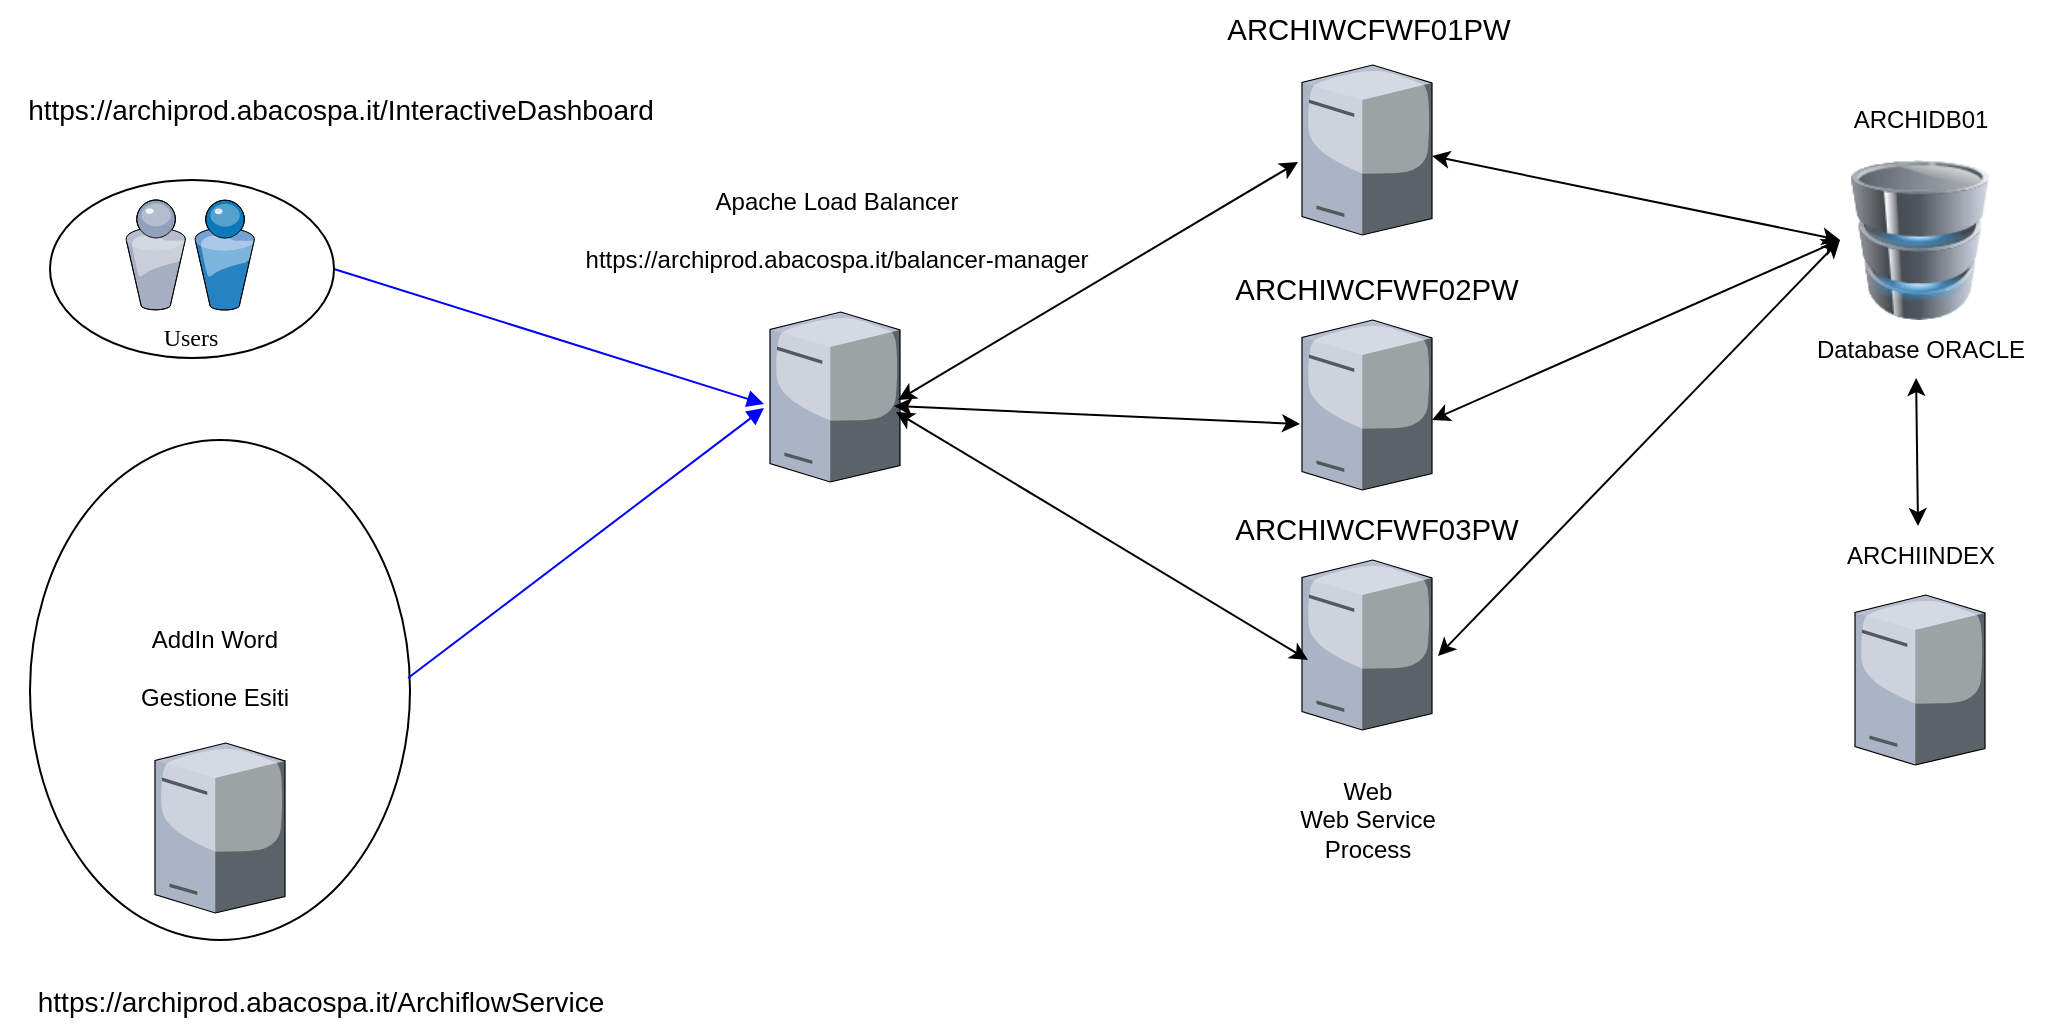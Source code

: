 <mxfile version="24.0.7" type="github">
  <diagram name="Page-1" id="822b0af5-4adb-64df-f703-e8dfc1f81529">
    <mxGraphModel dx="1434" dy="746" grid="1" gridSize="10" guides="1" tooltips="1" connect="1" arrows="1" fold="1" page="1" pageScale="1" pageWidth="1100" pageHeight="850" background="none" math="0" shadow="0">
      <root>
        <mxCell id="0" />
        <mxCell id="1" parent="0" />
        <mxCell id="7d933b09d9755ecc-39" style="edgeStyle=none;rounded=0;html=1;exitX=1;exitY=0.5;labelBackgroundColor=none;startFill=0;endArrow=block;endFill=1;strokeColor=#0000FF;strokeWidth=1;fontFamily=Verdana;fontSize=12;entryX=-0.046;entryY=0.541;entryDx=0;entryDy=0;entryPerimeter=0;" parent="1" source="7d933b09d9755ecc-32" target="Gc3_FamApXj_eERZc7SU-3" edge="1">
          <mxGeometry relative="1" as="geometry" />
        </mxCell>
        <mxCell id="Gc3_FamApXj_eERZc7SU-1" value="" style="verticalLabelPosition=bottom;aspect=fixed;html=1;verticalAlign=top;strokeColor=none;shape=mxgraph.citrix.tower_server;rounded=0;shadow=0;comic=0;fontFamily=Verdana;" vertex="1" parent="1">
          <mxGeometry x="656" y="280" width="65" height="85" as="geometry" />
        </mxCell>
        <mxCell id="Gc3_FamApXj_eERZc7SU-2" value="" style="verticalLabelPosition=bottom;aspect=fixed;html=1;verticalAlign=top;strokeColor=none;shape=mxgraph.citrix.tower_server;rounded=0;shadow=0;comic=0;fontFamily=Verdana;" vertex="1" parent="1">
          <mxGeometry x="656" y="400" width="65" height="85" as="geometry" />
        </mxCell>
        <mxCell id="Gc3_FamApXj_eERZc7SU-3" value="" style="verticalLabelPosition=bottom;aspect=fixed;html=1;verticalAlign=top;strokeColor=none;shape=mxgraph.citrix.tower_server;rounded=0;shadow=0;comic=0;fontFamily=Verdana;" vertex="1" parent="1">
          <mxGeometry x="390" y="276" width="65" height="85" as="geometry" />
        </mxCell>
        <mxCell id="Gc3_FamApXj_eERZc7SU-4" value="" style="group" vertex="1" connectable="0" parent="1">
          <mxGeometry x="30" y="210" width="142" height="89" as="geometry" />
        </mxCell>
        <mxCell id="7d933b09d9755ecc-32" value="" style="ellipse;whiteSpace=wrap;html=1;rounded=0;shadow=0;comic=0;strokeWidth=1;fontFamily=Verdana;" parent="Gc3_FamApXj_eERZc7SU-4" vertex="1">
          <mxGeometry width="142" height="89" as="geometry" />
        </mxCell>
        <mxCell id="7d933b09d9755ecc-33" value="Users" style="verticalLabelPosition=bottom;aspect=fixed;html=1;verticalAlign=top;strokeColor=none;shape=mxgraph.citrix.users;rounded=0;shadow=0;comic=0;fontFamily=Verdana;" parent="Gc3_FamApXj_eERZc7SU-4" vertex="1">
          <mxGeometry x="37.75" y="10" width="64.5" height="55" as="geometry" />
        </mxCell>
        <mxCell id="Gc3_FamApXj_eERZc7SU-6" value="https://archiprod.abacospa.it/InteractiveDashboard" style="text;html=1;align=center;verticalAlign=middle;resizable=0;points=[];autosize=1;strokeColor=none;fillColor=none;fontSize=14;" vertex="1" parent="1">
          <mxGeometry x="5" y="160" width="340" height="30" as="geometry" />
        </mxCell>
        <mxCell id="Gc3_FamApXj_eERZc7SU-11" value="" style="group" vertex="1" connectable="0" parent="1">
          <mxGeometry x="20" y="340" width="190" height="250" as="geometry" />
        </mxCell>
        <mxCell id="7d933b09d9755ecc-15" value="" style="ellipse;whiteSpace=wrap;html=1;rounded=0;shadow=0;comic=0;strokeWidth=1;fontFamily=Verdana;" parent="Gc3_FamApXj_eERZc7SU-11" vertex="1">
          <mxGeometry width="190" height="250" as="geometry" />
        </mxCell>
        <mxCell id="Gc3_FamApXj_eERZc7SU-7" value="" style="shape=image;html=1;verticalAlign=top;verticalLabelPosition=bottom;labelBackgroundColor=#ffffff;imageAspect=0;aspect=fixed;image=https://cdn3.iconfinder.com/data/icons/document-icons-2/30/647719-word-128.png" vertex="1" parent="Gc3_FamApXj_eERZc7SU-11">
          <mxGeometry x="60" y="16" width="68" height="68" as="geometry" />
        </mxCell>
        <mxCell id="Gc3_FamApXj_eERZc7SU-8" value="" style="verticalLabelPosition=bottom;aspect=fixed;html=1;verticalAlign=top;strokeColor=none;shape=mxgraph.citrix.tower_server;rounded=0;shadow=0;comic=0;fontFamily=Verdana;" vertex="1" parent="Gc3_FamApXj_eERZc7SU-11">
          <mxGeometry x="62.5" y="151.5" width="65" height="85" as="geometry" />
        </mxCell>
        <mxCell id="Gc3_FamApXj_eERZc7SU-9" value="AddIn Word&lt;div&gt;&lt;br&gt;&lt;div&gt;Gestione Esiti&lt;/div&gt;&lt;/div&gt;" style="text;html=1;align=center;verticalAlign=middle;resizable=0;points=[];autosize=1;strokeColor=none;fillColor=none;" vertex="1" parent="Gc3_FamApXj_eERZc7SU-11">
          <mxGeometry x="42" y="84" width="100" height="60" as="geometry" />
        </mxCell>
        <mxCell id="Gc3_FamApXj_eERZc7SU-12" value="https://archiprod.abacospa.it/ArchiflowService" style="text;html=1;align=center;verticalAlign=middle;resizable=0;points=[];autosize=1;strokeColor=none;fillColor=none;fontSize=14;" vertex="1" parent="1">
          <mxGeometry x="10" y="605.5" width="310" height="30" as="geometry" />
        </mxCell>
        <mxCell id="Gc3_FamApXj_eERZc7SU-13" style="edgeStyle=none;rounded=0;html=1;exitX=0.995;exitY=0.476;labelBackgroundColor=none;startFill=0;endArrow=block;endFill=1;strokeColor=#0000FF;strokeWidth=1;fontFamily=Verdana;fontSize=12;exitDx=0;exitDy=0;exitPerimeter=0;entryX=-0.046;entryY=0.565;entryDx=0;entryDy=0;entryPerimeter=0;" edge="1" parent="1" source="7d933b09d9755ecc-15" target="Gc3_FamApXj_eERZc7SU-3">
          <mxGeometry relative="1" as="geometry">
            <mxPoint x="182" y="231" as="sourcePoint" />
            <mxPoint x="310" y="360" as="targetPoint" />
          </mxGeometry>
        </mxCell>
        <mxCell id="Gc3_FamApXj_eERZc7SU-14" value="Apache Load Balancer&lt;div&gt;&lt;br&gt;&lt;/div&gt;&lt;div&gt;https://archiprod.abacospa.it/balancer-manager&lt;br&gt;&lt;/div&gt;" style="text;html=1;align=center;verticalAlign=middle;resizable=0;points=[];autosize=1;strokeColor=none;fillColor=none;" vertex="1" parent="1">
          <mxGeometry x="287.5" y="205" width="270" height="60" as="geometry" />
        </mxCell>
        <mxCell id="Gc3_FamApXj_eERZc7SU-16" value="&lt;span style=&quot;font-size:11.0pt;font-family:&amp;quot;Calibri&amp;quot;,sans-serif;&lt;br/&gt;mso-ascii-theme-font:minor-latin;mso-fareast-font-family:Calibri;mso-fareast-theme-font:&lt;br/&gt;minor-latin;mso-hansi-theme-font:minor-latin;mso-bidi-font-family:&amp;quot;Times New Roman&amp;quot;;&lt;br/&gt;mso-bidi-theme-font:minor-bidi;mso-ansi-language:IT;mso-fareast-language:EN-US;&lt;br/&gt;mso-bidi-language:AR-SA&quot;&gt;ARCHIWCFWF01&lt;/span&gt;&lt;span style=&quot;font-family: Calibri, sans-serif; font-size: 11pt; background-color: initial;&quot;&gt;PW&lt;/span&gt;" style="text;html=1;align=center;verticalAlign=middle;resizable=0;points=[];autosize=1;strokeColor=none;fillColor=none;" vertex="1" parent="1">
          <mxGeometry x="618.5" y="120" width="140" height="30" as="geometry" />
        </mxCell>
        <mxCell id="Gc3_FamApXj_eERZc7SU-17" value="&lt;span style=&quot;font-size:11.0pt;font-family:&amp;quot;Calibri&amp;quot;,sans-serif;&lt;br/&gt;mso-ascii-theme-font:minor-latin;mso-fareast-font-family:Calibri;mso-fareast-theme-font:&lt;br/&gt;minor-latin;mso-hansi-theme-font:minor-latin;mso-bidi-font-family:&amp;quot;Times New Roman&amp;quot;;&lt;br/&gt;mso-bidi-theme-font:minor-bidi;mso-ansi-language:IT;mso-fareast-language:EN-US;&lt;br/&gt;mso-bidi-language:AR-SA&quot;&gt;ARCHIWCFWF02&lt;/span&gt;&lt;span style=&quot;font-family: Calibri, sans-serif; font-size: 11pt; background-color: initial;&quot;&gt;PW&lt;/span&gt;" style="text;html=1;align=center;verticalAlign=middle;resizable=0;points=[];autosize=1;strokeColor=none;fillColor=none;" vertex="1" parent="1">
          <mxGeometry x="623" y="250" width="140" height="30" as="geometry" />
        </mxCell>
        <mxCell id="Gc3_FamApXj_eERZc7SU-18" value="&lt;span style=&quot;font-size:11.0pt;font-family:&amp;quot;Calibri&amp;quot;,sans-serif;&lt;br/&gt;mso-ascii-theme-font:minor-latin;mso-fareast-font-family:Calibri;mso-fareast-theme-font:&lt;br/&gt;minor-latin;mso-hansi-theme-font:minor-latin;mso-bidi-font-family:&amp;quot;Times New Roman&amp;quot;;&lt;br/&gt;mso-bidi-theme-font:minor-bidi;mso-ansi-language:IT;mso-fareast-language:EN-US;&lt;br/&gt;mso-bidi-language:AR-SA&quot;&gt;ARCHIWCFWF03&lt;/span&gt;&lt;span style=&quot;font-family: Calibri, sans-serif; font-size: 11pt; background-color: initial;&quot;&gt;PW&lt;/span&gt;" style="text;html=1;align=center;verticalAlign=middle;resizable=0;points=[];autosize=1;strokeColor=none;fillColor=none;" vertex="1" parent="1">
          <mxGeometry x="623" y="370" width="140" height="30" as="geometry" />
        </mxCell>
        <mxCell id="7d933b09d9755ecc-9" value="" style="verticalLabelPosition=bottom;aspect=fixed;html=1;verticalAlign=top;strokeColor=none;shape=mxgraph.citrix.tower_server;rounded=0;shadow=0;comic=0;fontFamily=Verdana;" parent="1" vertex="1">
          <mxGeometry x="656" y="152.5" width="65" height="85" as="geometry" />
        </mxCell>
        <mxCell id="Gc3_FamApXj_eERZc7SU-20" value="" style="endArrow=classic;startArrow=classic;html=1;rounded=0;entryX=-0.031;entryY=0.571;entryDx=0;entryDy=0;entryPerimeter=0;exitX=0.985;exitY=0.518;exitDx=0;exitDy=0;exitPerimeter=0;" edge="1" parent="1" source="Gc3_FamApXj_eERZc7SU-3" target="7d933b09d9755ecc-9">
          <mxGeometry width="50" height="50" relative="1" as="geometry">
            <mxPoint x="550" y="460" as="sourcePoint" />
            <mxPoint x="600" y="410" as="targetPoint" />
          </mxGeometry>
        </mxCell>
        <mxCell id="Gc3_FamApXj_eERZc7SU-21" value="" style="endArrow=classic;startArrow=classic;html=1;rounded=0;entryX=-0.015;entryY=0.612;entryDx=0;entryDy=0;entryPerimeter=0;exitX=0.954;exitY=0.553;exitDx=0;exitDy=0;exitPerimeter=0;" edge="1" parent="1" source="Gc3_FamApXj_eERZc7SU-3" target="Gc3_FamApXj_eERZc7SU-1">
          <mxGeometry width="50" height="50" relative="1" as="geometry">
            <mxPoint x="464" y="330" as="sourcePoint" />
            <mxPoint x="664" y="211" as="targetPoint" />
          </mxGeometry>
        </mxCell>
        <mxCell id="Gc3_FamApXj_eERZc7SU-22" value="" style="endArrow=classic;startArrow=classic;html=1;rounded=0;entryX=0.046;entryY=0.588;entryDx=0;entryDy=0;entryPerimeter=0;exitX=0.969;exitY=0.588;exitDx=0;exitDy=0;exitPerimeter=0;" edge="1" parent="1" source="Gc3_FamApXj_eERZc7SU-3" target="Gc3_FamApXj_eERZc7SU-2">
          <mxGeometry width="50" height="50" relative="1" as="geometry">
            <mxPoint x="474" y="340" as="sourcePoint" />
            <mxPoint x="674" y="221" as="targetPoint" />
          </mxGeometry>
        </mxCell>
        <mxCell id="Gc3_FamApXj_eERZc7SU-23" value="Web&lt;div&gt;Web Service&lt;/div&gt;&lt;div&gt;Process&lt;/div&gt;" style="text;html=1;align=center;verticalAlign=middle;whiteSpace=wrap;rounded=0;" vertex="1" parent="1">
          <mxGeometry x="636.5" y="500" width="104" height="60" as="geometry" />
        </mxCell>
        <mxCell id="Gc3_FamApXj_eERZc7SU-24" value="" style="image;html=1;image=img/lib/clip_art/computers/Database_128x128.png" vertex="1" parent="1">
          <mxGeometry x="925" y="200" width="80" height="80" as="geometry" />
        </mxCell>
        <mxCell id="Gc3_FamApXj_eERZc7SU-25" value="ARCHIDB01" style="text;html=1;align=center;verticalAlign=middle;resizable=0;points=[];autosize=1;strokeColor=none;fillColor=none;" vertex="1" parent="1">
          <mxGeometry x="920" y="165" width="90" height="30" as="geometry" />
        </mxCell>
        <mxCell id="Gc3_FamApXj_eERZc7SU-26" value="Database ORACLE" style="text;html=1;align=center;verticalAlign=middle;resizable=0;points=[];autosize=1;strokeColor=none;fillColor=none;" vertex="1" parent="1">
          <mxGeometry x="900" y="280" width="130" height="30" as="geometry" />
        </mxCell>
        <mxCell id="Gc3_FamApXj_eERZc7SU-27" value="" style="verticalLabelPosition=bottom;aspect=fixed;html=1;verticalAlign=top;strokeColor=none;shape=mxgraph.citrix.tower_server;rounded=0;shadow=0;comic=0;fontFamily=Verdana;" vertex="1" parent="1">
          <mxGeometry x="932.5" y="417.5" width="65" height="85" as="geometry" />
        </mxCell>
        <mxCell id="Gc3_FamApXj_eERZc7SU-28" value="ARCHIINDEX" style="text;html=1;align=center;verticalAlign=middle;resizable=0;points=[];autosize=1;strokeColor=none;fillColor=none;" vertex="1" parent="1">
          <mxGeometry x="915" y="382.5" width="100" height="30" as="geometry" />
        </mxCell>
        <mxCell id="Gc3_FamApXj_eERZc7SU-29" value="" style="endArrow=classic;startArrow=classic;html=1;rounded=0;entryX=0;entryY=0.5;entryDx=0;entryDy=0;exitX=1;exitY=0.535;exitDx=0;exitDy=0;exitPerimeter=0;" edge="1" parent="1" source="7d933b09d9755ecc-9" target="Gc3_FamApXj_eERZc7SU-24">
          <mxGeometry width="50" height="50" relative="1" as="geometry">
            <mxPoint x="464" y="330" as="sourcePoint" />
            <mxPoint x="664" y="211" as="targetPoint" />
          </mxGeometry>
        </mxCell>
        <mxCell id="Gc3_FamApXj_eERZc7SU-30" value="" style="endArrow=classic;startArrow=classic;html=1;rounded=0;exitX=1;exitY=0.588;exitDx=0;exitDy=0;exitPerimeter=0;entryX=0;entryY=0.5;entryDx=0;entryDy=0;" edge="1" parent="1" source="Gc3_FamApXj_eERZc7SU-1" target="Gc3_FamApXj_eERZc7SU-24">
          <mxGeometry width="50" height="50" relative="1" as="geometry">
            <mxPoint x="731" y="208" as="sourcePoint" />
            <mxPoint x="870" y="290" as="targetPoint" />
          </mxGeometry>
        </mxCell>
        <mxCell id="Gc3_FamApXj_eERZc7SU-31" value="" style="endArrow=classic;startArrow=classic;html=1;rounded=0;entryX=0;entryY=0.5;entryDx=0;entryDy=0;exitX=1.046;exitY=0.565;exitDx=0;exitDy=0;exitPerimeter=0;" edge="1" parent="1" source="Gc3_FamApXj_eERZc7SU-2" target="Gc3_FamApXj_eERZc7SU-24">
          <mxGeometry width="50" height="50" relative="1" as="geometry">
            <mxPoint x="741" y="218" as="sourcePoint" />
            <mxPoint x="945" y="260" as="targetPoint" />
          </mxGeometry>
        </mxCell>
        <mxCell id="Gc3_FamApXj_eERZc7SU-32" value="" style="endArrow=classic;startArrow=classic;html=1;rounded=0;entryX=0.485;entryY=0.967;entryDx=0;entryDy=0;exitX=0.49;exitY=0.017;exitDx=0;exitDy=0;exitPerimeter=0;entryPerimeter=0;" edge="1" parent="1" source="Gc3_FamApXj_eERZc7SU-28" target="Gc3_FamApXj_eERZc7SU-26">
          <mxGeometry width="50" height="50" relative="1" as="geometry">
            <mxPoint x="751" y="228" as="sourcePoint" />
            <mxPoint x="955" y="270" as="targetPoint" />
          </mxGeometry>
        </mxCell>
      </root>
    </mxGraphModel>
  </diagram>
</mxfile>
